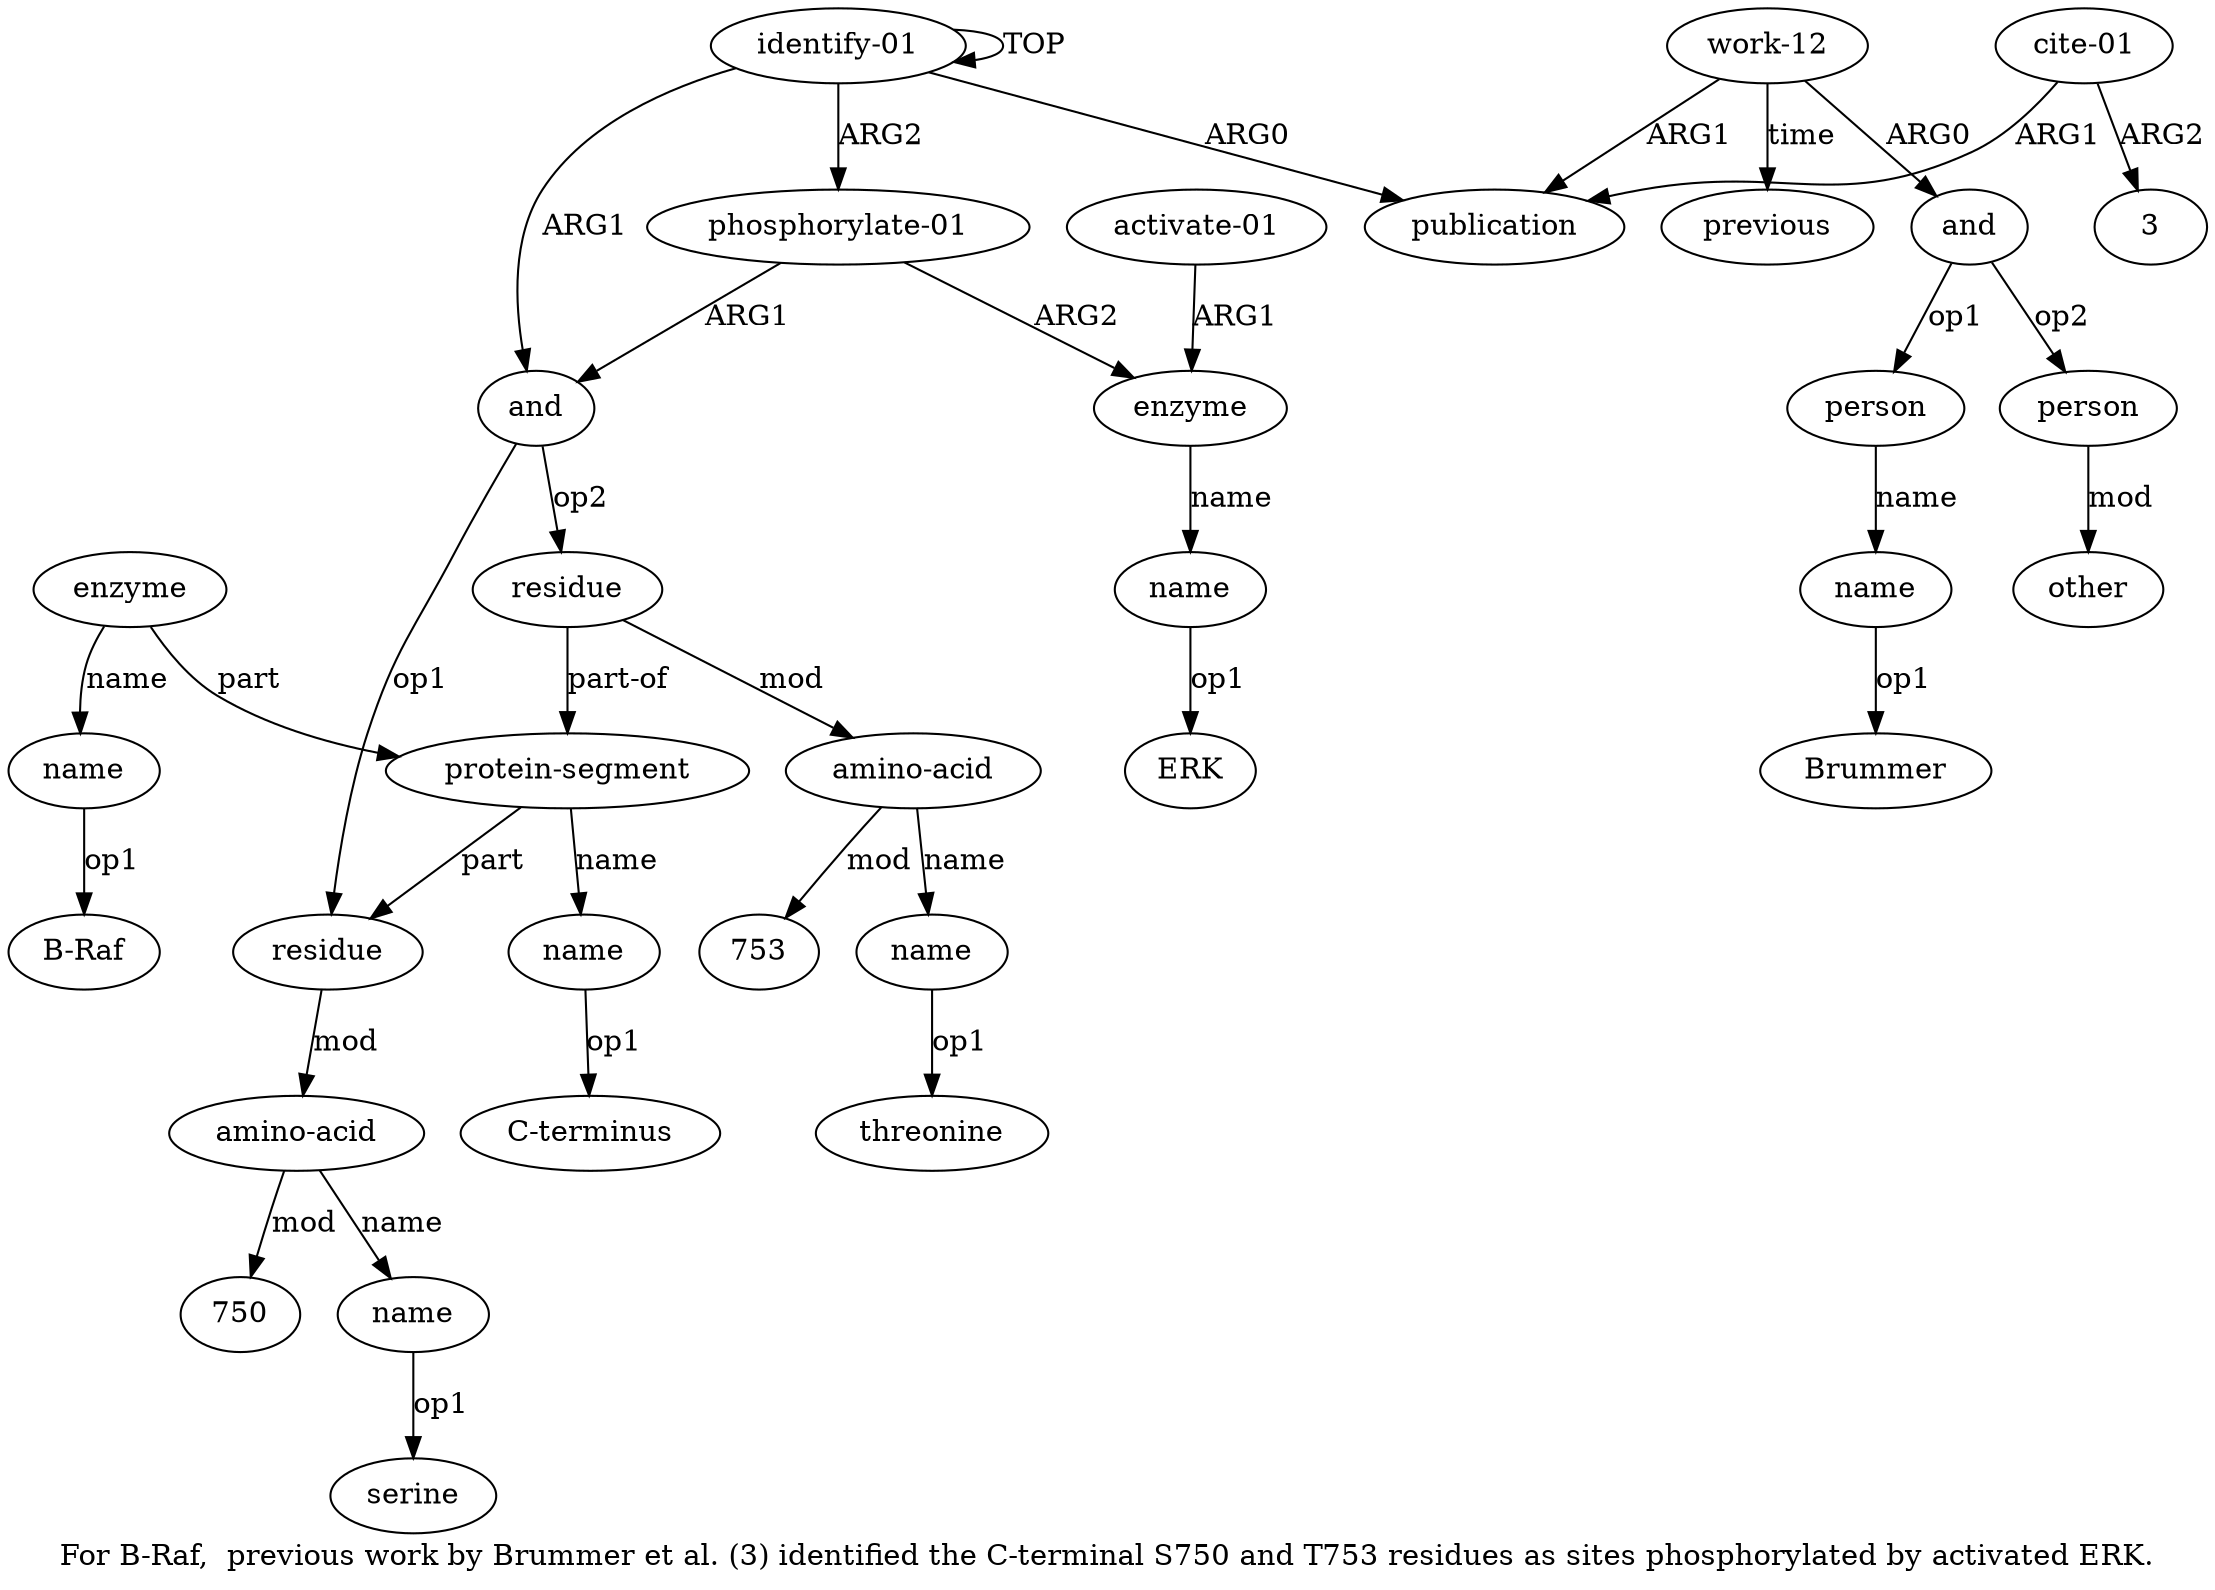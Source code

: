 digraph  {
	graph [label="For B-Raf,  previous work by Brummer et al. (3) identified the C-terminal S750 and T753 residues as sites phosphorylated by activated \
ERK."];
	node [label="\N"];
	a20	 [color=black,
		gold_ind=20,
		gold_label=name,
		label=name,
		test_ind=20,
		test_label=name];
	"a20 threonine"	 [color=black,
		gold_ind=-1,
		gold_label=threonine,
		label=threonine,
		test_ind=-1,
		test_label=threonine];
	a20 -> "a20 threonine" [key=0,
	color=black,
	gold_label=op1,
	label=op1,
	test_label=op1];
a21 [color=black,
	gold_ind=21,
	gold_label="phosphorylate-01",
	label="phosphorylate-01",
	test_ind=21,
	test_label="phosphorylate-01"];
a22 [color=black,
	gold_ind=22,
	gold_label=enzyme,
	label=enzyme,
	test_ind=22,
	test_label=enzyme];
a21 -> a22 [key=0,
color=black,
gold_label=ARG2,
label=ARG2,
test_label=ARG2];
a10 [color=black,
gold_ind=10,
gold_label=and,
label=and,
test_ind=10,
test_label=and];
a21 -> a10 [key=0,
color=black,
gold_label=ARG1,
label=ARG1,
test_label=ARG1];
a23 [color=black,
gold_ind=23,
gold_label=name,
label=name,
test_ind=23,
test_label=name];
a22 -> a23 [key=0,
color=black,
gold_label=name,
label=name,
test_label=name];
"a23 ERK" [color=black,
gold_ind=-1,
gold_label=ERK,
label=ERK,
test_ind=-1,
test_label=ERK];
a23 -> "a23 ERK" [key=0,
color=black,
gold_label=op1,
label=op1,
test_label=op1];
a24 [color=black,
gold_ind=24,
gold_label="activate-01",
label="activate-01",
test_ind=24,
test_label="activate-01"];
a24 -> a22 [key=0,
color=black,
gold_label=ARG1,
label=ARG1,
test_label=ARG1];
"a17 B-Raf" [color=black,
gold_ind=-1,
gold_label="B-Raf",
label="B-Raf",
test_ind=-1,
test_label="B-Raf"];
"a15 C-terminus" [color=black,
gold_ind=-1,
gold_label="C-terminus",
label="C-terminus",
test_ind=-1,
test_label="C-terminus"];
"a12 750" [color=black,
gold_ind=-1,
gold_label=750,
label=750,
test_ind=-1,
test_label=750];
"a19 753" [color=black,
gold_ind=-1,
gold_label=753,
label=753,
test_ind=-1,
test_label=753];
"a9 3" [color=black,
gold_ind=-1,
gold_label=3,
label=3,
test_ind=-1,
test_label=3];
a15 [color=black,
gold_ind=15,
gold_label=name,
label=name,
test_ind=15,
test_label=name];
a15 -> "a15 C-terminus" [key=0,
color=black,
gold_label=op1,
label=op1,
test_label=op1];
a14 [color=black,
gold_ind=14,
gold_label="protein-segment",
label="protein-segment",
test_ind=14,
test_label="protein-segment"];
a14 -> a15 [key=0,
color=black,
gold_label=name,
label=name,
test_label=name];
a11 [color=black,
gold_ind=11,
gold_label=residue,
label=residue,
test_ind=11,
test_label=residue];
a14 -> a11 [key=0,
color=black,
gold_label=part,
label=part,
test_label=part];
a17 [color=black,
gold_ind=17,
gold_label=name,
label=name,
test_ind=17,
test_label=name];
a17 -> "a17 B-Raf" [key=0,
color=black,
gold_label=op1,
label=op1,
test_label=op1];
a16 [color=black,
gold_ind=16,
gold_label=enzyme,
label=enzyme,
test_ind=16,
test_label=enzyme];
a16 -> a14 [key=0,
color=black,
gold_label=part,
label=part,
test_label=part];
a16 -> a17 [key=0,
color=black,
gold_label=name,
label=name,
test_label=name];
a12 [color=black,
gold_ind=12,
gold_label="amino-acid",
label="amino-acid",
test_ind=12,
test_label="amino-acid"];
a11 -> a12 [key=0,
color=black,
gold_label=mod,
label=mod,
test_label=mod];
a10 -> a11 [key=0,
color=black,
gold_label=op1,
label=op1,
test_label=op1];
a18 [color=black,
gold_ind=18,
gold_label=residue,
label=residue,
test_ind=18,
test_label=residue];
a10 -> a18 [key=0,
color=black,
gold_label=op2,
label=op2,
test_label=op2];
a13 [color=black,
gold_ind=13,
gold_label=name,
label=name,
test_ind=13,
test_label=name];
"a13 serine" [color=black,
gold_ind=-1,
gold_label=serine,
label=serine,
test_ind=-1,
test_label=serine];
a13 -> "a13 serine" [key=0,
color=black,
gold_label=op1,
label=op1,
test_label=op1];
a12 -> "a12 750" [key=0,
color=black,
gold_label=mod,
label=mod,
test_label=mod];
a12 -> a13 [key=0,
color=black,
gold_label=name,
label=name,
test_label=name];
a19 [color=black,
gold_ind=19,
gold_label="amino-acid",
label="amino-acid",
test_ind=19,
test_label="amino-acid"];
a19 -> a20 [key=0,
color=black,
gold_label=name,
label=name,
test_label=name];
a19 -> "a19 753" [key=0,
color=black,
gold_label=mod,
label=mod,
test_label=mod];
a18 -> a14 [key=0,
color=black,
gold_label="part-of",
label="part-of",
test_label="part-of"];
a18 -> a19 [key=0,
color=black,
gold_label=mod,
label=mod,
test_label=mod];
a1 [color=black,
gold_ind=1,
gold_label=publication,
label=publication,
test_ind=1,
test_label=publication];
a0 [color=black,
gold_ind=0,
gold_label="identify-01",
label="identify-01",
test_ind=0,
test_label="identify-01"];
a0 -> a21 [key=0,
color=black,
gold_label=ARG2,
label=ARG2,
test_label=ARG2];
a0 -> a10 [key=0,
color=black,
gold_label=ARG1,
label=ARG1,
test_label=ARG1];
a0 -> a1 [key=0,
color=black,
gold_label=ARG0,
label=ARG0,
test_label=ARG0];
a0 -> a0 [key=0,
color=black,
gold_label=TOP,
label=TOP,
test_label=TOP];
a3 [color=black,
gold_ind=3,
gold_label=and,
label=and,
test_ind=3,
test_label=and];
a4 [color=black,
gold_ind=4,
gold_label=person,
label=person,
test_ind=4,
test_label=person];
a3 -> a4 [key=0,
color=black,
gold_label=op1,
label=op1,
test_label=op1];
a6 [color=black,
gold_ind=6,
gold_label=person,
label=person,
test_ind=6,
test_label=person];
a3 -> a6 [key=0,
color=black,
gold_label=op2,
label=op2,
test_label=op2];
a2 [color=black,
gold_ind=2,
gold_label="work-12",
label="work-12",
test_ind=2,
test_label="work-12"];
a2 -> a1 [key=0,
color=black,
gold_label=ARG1,
label=ARG1,
test_label=ARG1];
a2 -> a3 [key=0,
color=black,
gold_label=ARG0,
label=ARG0,
test_label=ARG0];
a8 [color=black,
gold_ind=8,
gold_label=previous,
label=previous,
test_ind=8,
test_label=previous];
a2 -> a8 [key=0,
color=black,
gold_label=time,
label=time,
test_label=time];
a5 [color=black,
gold_ind=5,
gold_label=name,
label=name,
test_ind=5,
test_label=name];
"a5 Brummer" [color=black,
gold_ind=-1,
gold_label=Brummer,
label=Brummer,
test_ind=-1,
test_label=Brummer];
a5 -> "a5 Brummer" [key=0,
color=black,
gold_label=op1,
label=op1,
test_label=op1];
a4 -> a5 [key=0,
color=black,
gold_label=name,
label=name,
test_label=name];
a7 [color=black,
gold_ind=7,
gold_label=other,
label=other,
test_ind=7,
test_label=other];
a6 -> a7 [key=0,
color=black,
gold_label=mod,
label=mod,
test_label=mod];
a9 [color=black,
gold_ind=9,
gold_label="cite-01",
label="cite-01",
test_ind=9,
test_label="cite-01"];
a9 -> "a9 3" [key=0,
color=black,
gold_label=ARG2,
label=ARG2,
test_label=ARG2];
a9 -> a1 [key=0,
color=black,
gold_label=ARG1,
label=ARG1,
test_label=ARG1];
}
